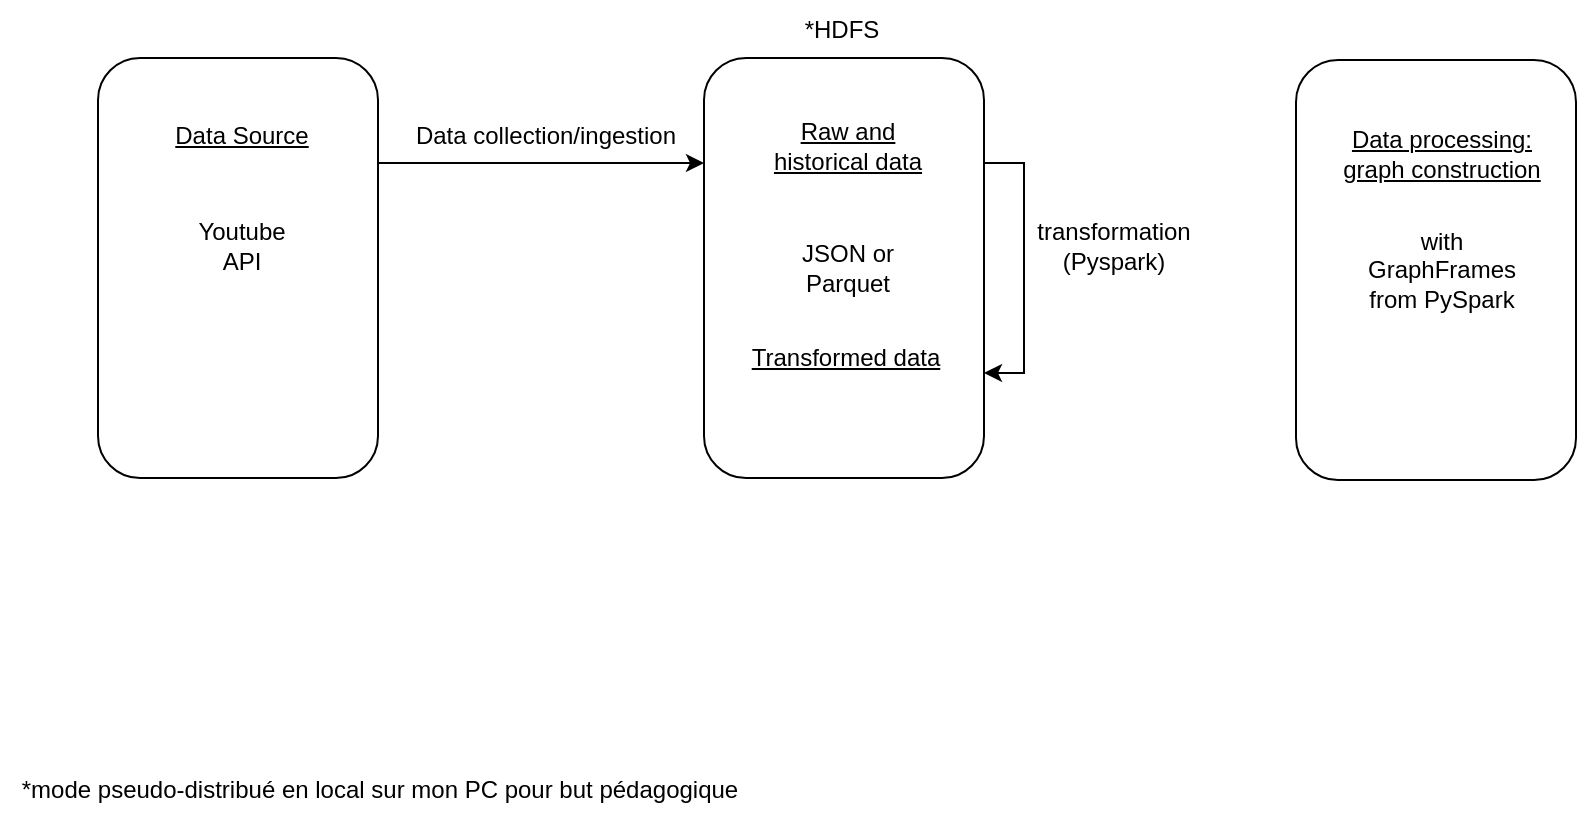 <mxfile version="24.7.12">
  <diagram name="Page-1" id="b520641d-4fe3-3701-9064-5fc419738815">
    <mxGraphModel dx="1050" dy="537" grid="1" gridSize="10" guides="1" tooltips="1" connect="1" arrows="1" fold="1" page="1" pageScale="1" pageWidth="1100" pageHeight="850" background="none" math="0" shadow="0">
      <root>
        <mxCell id="0" />
        <mxCell id="1" parent="0" />
        <mxCell id="sNfA3nSiCz0nSOnP9Lyy-17" style="edgeStyle=orthogonalEdgeStyle;rounded=0;orthogonalLoop=1;jettySize=auto;html=1;exitX=0.25;exitY=0;exitDx=0;exitDy=0;entryX=0.25;entryY=1;entryDx=0;entryDy=0;" edge="1" parent="1" source="sNfA3nSiCz0nSOnP9Lyy-1" target="sNfA3nSiCz0nSOnP9Lyy-4">
          <mxGeometry relative="1" as="geometry" />
        </mxCell>
        <mxCell id="sNfA3nSiCz0nSOnP9Lyy-1" value="" style="rounded=1;whiteSpace=wrap;html=1;rotation=90;" vertex="1" parent="1">
          <mxGeometry x="104" y="104" width="210" height="140" as="geometry" />
        </mxCell>
        <mxCell id="sNfA3nSiCz0nSOnP9Lyy-2" value="&lt;u&gt;Data Source&lt;/u&gt;" style="text;html=1;align=center;verticalAlign=middle;whiteSpace=wrap;rounded=0;" vertex="1" parent="1">
          <mxGeometry x="156" y="93" width="110" height="30" as="geometry" />
        </mxCell>
        <mxCell id="sNfA3nSiCz0nSOnP9Lyy-3" value="Youtube API" style="text;html=1;align=center;verticalAlign=middle;whiteSpace=wrap;rounded=0;" vertex="1" parent="1">
          <mxGeometry x="181" y="148" width="60" height="30" as="geometry" />
        </mxCell>
        <mxCell id="sNfA3nSiCz0nSOnP9Lyy-4" value="" style="rounded=1;whiteSpace=wrap;html=1;rotation=90;" vertex="1" parent="1">
          <mxGeometry x="407" y="104" width="210" height="140" as="geometry" />
        </mxCell>
        <mxCell id="sNfA3nSiCz0nSOnP9Lyy-5" value="&lt;u&gt;Raw and historical data&lt;/u&gt;" style="text;html=1;align=center;verticalAlign=middle;whiteSpace=wrap;rounded=0;" vertex="1" parent="1">
          <mxGeometry x="464" y="98" width="100" height="30" as="geometry" />
        </mxCell>
        <mxCell id="sNfA3nSiCz0nSOnP9Lyy-7" value="&lt;u&gt;Transformed data&lt;/u&gt;" style="text;html=1;align=center;verticalAlign=middle;whiteSpace=wrap;rounded=0;" vertex="1" parent="1">
          <mxGeometry x="463" y="204" width="100" height="30" as="geometry" />
        </mxCell>
        <mxCell id="sNfA3nSiCz0nSOnP9Lyy-8" value="JSON or Parquet" style="text;html=1;align=center;verticalAlign=middle;whiteSpace=wrap;rounded=0;" vertex="1" parent="1">
          <mxGeometry x="484" y="159" width="60" height="30" as="geometry" />
        </mxCell>
        <mxCell id="sNfA3nSiCz0nSOnP9Lyy-9" value="*HDFS" style="text;html=1;align=center;verticalAlign=middle;whiteSpace=wrap;rounded=0;" vertex="1" parent="1">
          <mxGeometry x="451" y="40" width="120" height="30" as="geometry" />
        </mxCell>
        <mxCell id="sNfA3nSiCz0nSOnP9Lyy-10" value="*mode pseudo-distribué en local sur mon PC pour but pédagogique" style="text;html=1;align=center;verticalAlign=middle;whiteSpace=wrap;rounded=0;" vertex="1" parent="1">
          <mxGeometry x="90" y="420" width="380" height="30" as="geometry" />
        </mxCell>
        <mxCell id="sNfA3nSiCz0nSOnP9Lyy-11" value="" style="rounded=1;whiteSpace=wrap;html=1;rotation=90;" vertex="1" parent="1">
          <mxGeometry x="703" y="105" width="210" height="140" as="geometry" />
        </mxCell>
        <mxCell id="sNfA3nSiCz0nSOnP9Lyy-12" value="&lt;u&gt;Data processing: graph construction&lt;/u&gt;" style="text;html=1;align=center;verticalAlign=middle;whiteSpace=wrap;rounded=0;" vertex="1" parent="1">
          <mxGeometry x="756" y="102" width="110" height="30" as="geometry" />
        </mxCell>
        <mxCell id="sNfA3nSiCz0nSOnP9Lyy-15" value="with GraphFrames from PySpark" style="text;html=1;align=center;verticalAlign=middle;whiteSpace=wrap;rounded=0;" vertex="1" parent="1">
          <mxGeometry x="781" y="160" width="60" height="30" as="geometry" />
        </mxCell>
        <mxCell id="sNfA3nSiCz0nSOnP9Lyy-20" value="Data collection/ingestion" style="text;html=1;align=center;verticalAlign=middle;whiteSpace=wrap;rounded=0;" vertex="1" parent="1">
          <mxGeometry x="278" y="93" width="170" height="30" as="geometry" />
        </mxCell>
        <mxCell id="sNfA3nSiCz0nSOnP9Lyy-22" style="edgeStyle=orthogonalEdgeStyle;rounded=0;orthogonalLoop=1;jettySize=auto;html=1;exitX=0.25;exitY=0;exitDx=0;exitDy=0;entryX=0.75;entryY=0;entryDx=0;entryDy=0;" edge="1" parent="1" source="sNfA3nSiCz0nSOnP9Lyy-4" target="sNfA3nSiCz0nSOnP9Lyy-4">
          <mxGeometry relative="1" as="geometry" />
        </mxCell>
        <mxCell id="sNfA3nSiCz0nSOnP9Lyy-23" value="transformation (Pyspark)" style="text;html=1;align=center;verticalAlign=middle;whiteSpace=wrap;rounded=0;" vertex="1" parent="1">
          <mxGeometry x="617" y="148" width="60" height="30" as="geometry" />
        </mxCell>
      </root>
    </mxGraphModel>
  </diagram>
</mxfile>
